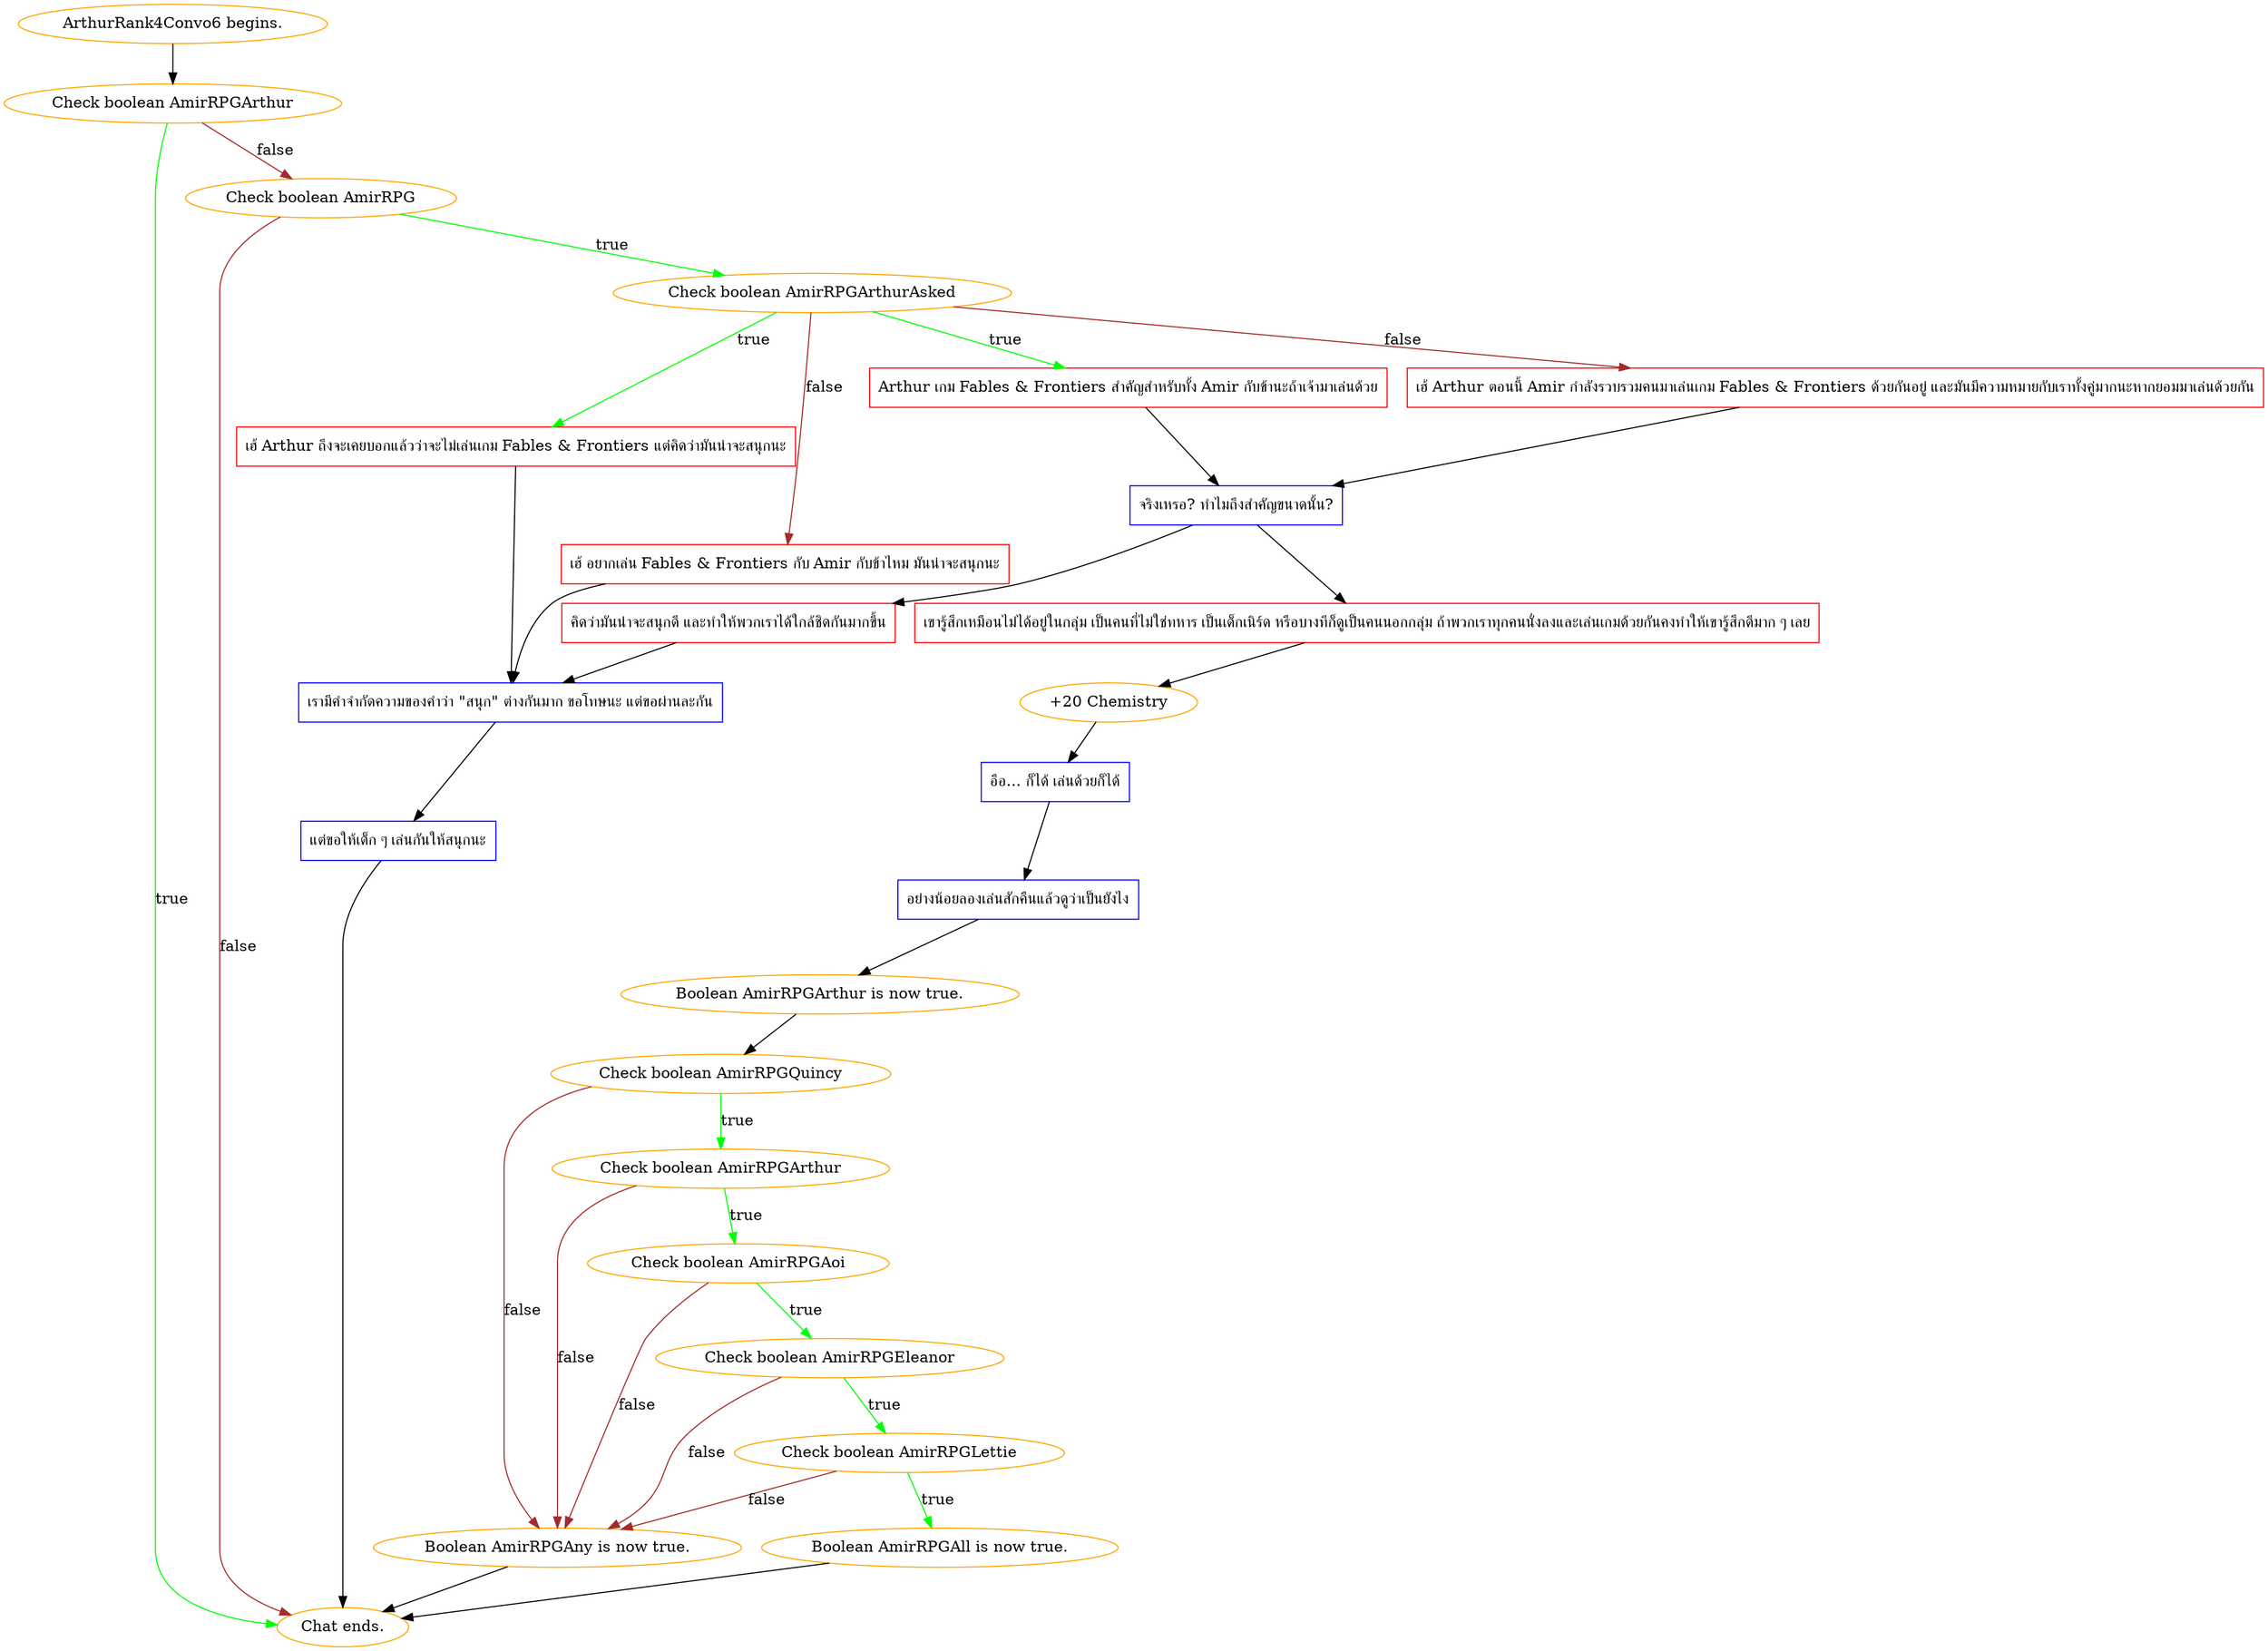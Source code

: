digraph {
	"ArthurRank4Convo6 begins." [color=orange];
		"ArthurRank4Convo6 begins." -> j175018133;
	j175018133 [label="Check boolean AmirRPGArthur",color=orange];
		j175018133 -> "Chat ends." [label=true,color=green];
		j175018133 -> j1647325213 [label=false,color=brown];
	"Chat ends." [color=orange];
	j1647325213 [label="Check boolean AmirRPG",color=orange];
		j1647325213 -> j3242374743 [label=true,color=green];
		j1647325213 -> "Chat ends." [label=false,color=brown];
	j3242374743 [label="Check boolean AmirRPGArthurAsked",color=orange];
		j3242374743 -> j1251227665 [label=true,color=green];
		j3242374743 -> j1738218903 [label=true,color=green];
		j3242374743 -> j1359756752 [label=false,color=brown];
		j3242374743 -> j1522016208 [label=false,color=brown];
	j1251227665 [label="Arthur เกม Fables & Frontiers สำคัญสำหรับทั้ง Amir กับข้านะถ้าเจ้ามาเล่นด้วย",shape=box,color=red];
		j1251227665 -> j1630329641;
	j1738218903 [label="เฮ้ Arthur ถึงจะเคยบอกแล้วว่าจะไม่เล่นเกม Fables & Frontiers แต่คิดว่ามันน่าจะสนุกนะ",shape=box,color=red];
		j1738218903 -> j2961274823;
	j1359756752 [label="เฮ้ อยากเล่น Fables & Frontiers กับ Amir กับข้าไหม มันน่าจะสนุกนะ",shape=box,color=red];
		j1359756752 -> j2961274823;
	j1522016208 [label="เฮ้ Arthur ตอนนี้ Amir กำลังรวบรวมคนมาเล่นเกม Fables & Frontiers ด้วยกันอยู่ และมันมีความหมายกับเราทั้งคู่มากนะหากยอมมาเล่นด้วยกัน",shape=box,color=red];
		j1522016208 -> j1630329641;
	j1630329641 [label="จริงเหรอ? ทำไมถึงสำคัญขนาดนั้น?",shape=box,color=blue];
		j1630329641 -> j2565868903;
		j1630329641 -> j2853348474;
	j2961274823 [label="เรามีคำจำกัดความของคำว่า \"สนุก\" ต่างกันมาก ขอโทษนะ แต่ขอผ่านละกัน",shape=box,color=blue];
		j2961274823 -> j2556345085;
	j2565868903 [label="คิดว่ามันน่าจะสนุกดี และทำให้พวกเราได้ใกล้ชิดกันมากขึ้น",shape=box,color=red];
		j2565868903 -> j2961274823;
	j2853348474 [label="เขารู้สึกเหมือนไม่ได้อยู่ในกลุ่ม เป็นคนที่ไม่ใช่ทหาร เป็นเด็กเนิร์ด หรือบางทีก็ดูเป็นคนนอกกลุ่ม ถ้าพวกเราทุกคนนั่งลงและเล่นเกมด้วยกันคงทำให้เขารู้สึกดีมาก ๆ เลย",shape=box,color=red];
		j2853348474 -> j2616415139;
	j2556345085 [label="แต่ขอให้เด็ก ๆ เล่นกันให้สนุกนะ",shape=box,color=blue];
		j2556345085 -> "Chat ends.";
	j2616415139 [label="+20 Chemistry",color=orange];
		j2616415139 -> j2323215954;
	j2323215954 [label="อือ... ก็ได้ เล่นด้วยก็ได้",shape=box,color=blue];
		j2323215954 -> j2506143975;
	j2506143975 [label="อย่างน้อยลองเล่นสักคืนแล้วดูว่าเป็นยังไง",shape=box,color=blue];
		j2506143975 -> j166037615;
	j166037615 [label="Boolean AmirRPGArthur is now true.",color=orange];
		j166037615 -> j1259627351;
	j1259627351 [label="Check boolean AmirRPGQuincy",color=orange];
		j1259627351 -> j1522511736 [label=true,color=green];
		j1259627351 -> j1992773596 [label=false,color=brown];
	j1522511736 [label="Check boolean AmirRPGArthur",color=orange];
		j1522511736 -> j3867851737 [label=true,color=green];
		j1522511736 -> j1992773596 [label=false,color=brown];
	j1992773596 [label="Boolean AmirRPGAny is now true.",color=orange];
		j1992773596 -> "Chat ends.";
	j3867851737 [label="Check boolean AmirRPGAoi",color=orange];
		j3867851737 -> j3358606226 [label=true,color=green];
		j3867851737 -> j1992773596 [label=false,color=brown];
	j3358606226 [label="Check boolean AmirRPGEleanor",color=orange];
		j3358606226 -> j1733375523 [label=true,color=green];
		j3358606226 -> j1992773596 [label=false,color=brown];
	j1733375523 [label="Check boolean AmirRPGLettie",color=orange];
		j1733375523 -> j2677000302 [label=true,color=green];
		j1733375523 -> j1992773596 [label=false,color=brown];
	j2677000302 [label="Boolean AmirRPGAll is now true.",color=orange];
		j2677000302 -> "Chat ends.";
}